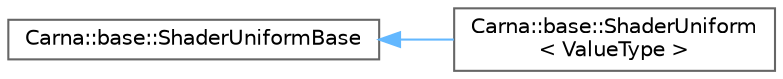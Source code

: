 digraph "Graphical Class Hierarchy"
{
 // LATEX_PDF_SIZE
  bgcolor="transparent";
  edge [fontname=Helvetica,fontsize=10,labelfontname=Helvetica,labelfontsize=10];
  node [fontname=Helvetica,fontsize=10,shape=box,height=0.2,width=0.4];
  rankdir="LR";
  Node0 [id="Node000000",label="Carna::base::ShaderUniformBase",height=0.2,width=0.4,color="grey40", fillcolor="white", style="filled",URL="$classCarna_1_1base_1_1ShaderUniformBase.html",tooltip="Type-independent abstract ShaderUniform base class."];
  Node0 -> Node1 [id="edge55_Node000000_Node000001",dir="back",color="steelblue1",style="solid",tooltip=" "];
  Node1 [id="Node000001",label="Carna::base::ShaderUniform\l\< ValueType \>",height=0.2,width=0.4,color="grey40", fillcolor="white", style="filled",URL="$classCarna_1_1base_1_1ShaderUniform.html",tooltip="Implements ShaderUniformBase class for particular ValueType."];
}
